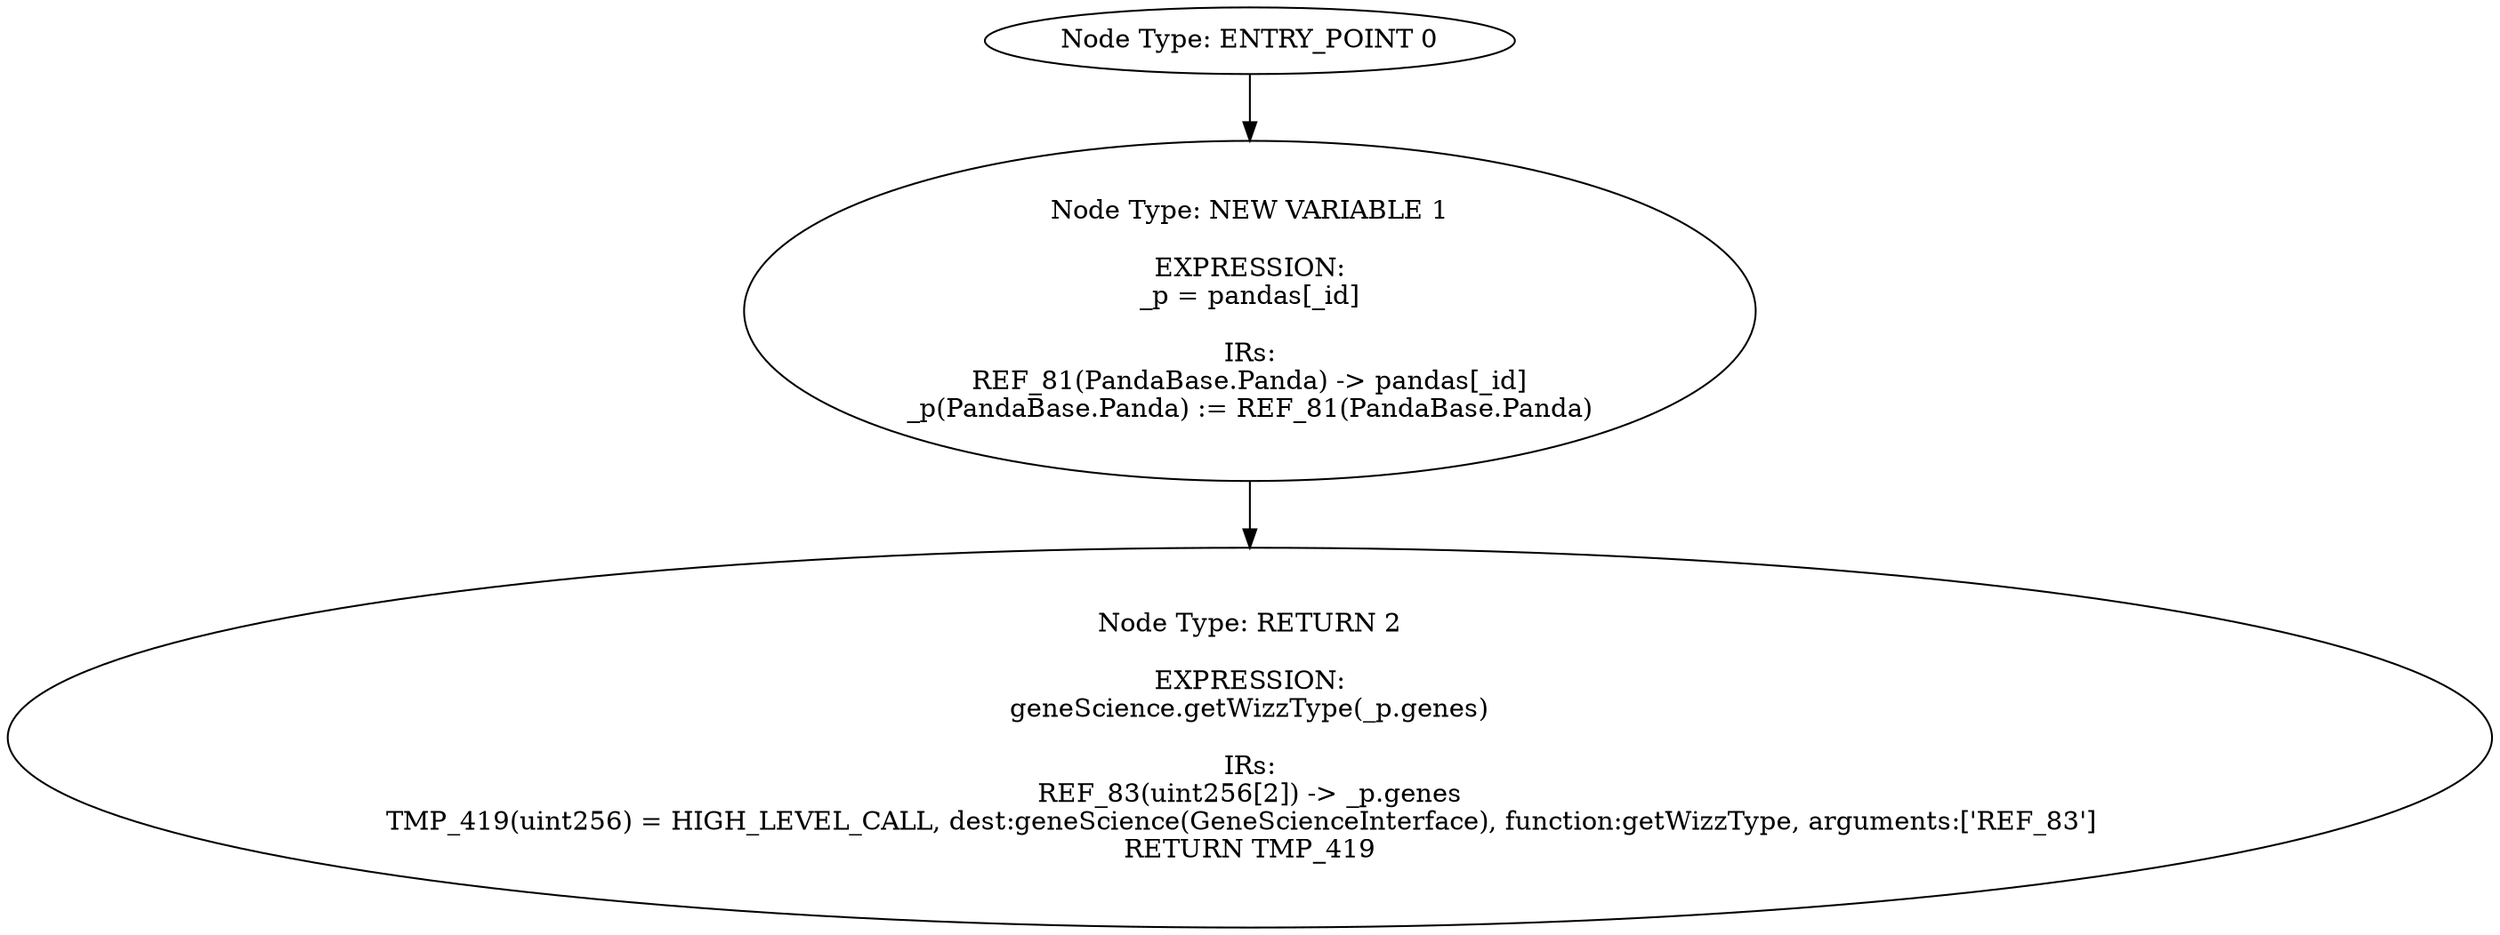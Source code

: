 digraph{
0[label="Node Type: ENTRY_POINT 0
"];
0->1;
1[label="Node Type: NEW VARIABLE 1

EXPRESSION:
_p = pandas[_id]

IRs:
REF_81(PandaBase.Panda) -> pandas[_id]
_p(PandaBase.Panda) := REF_81(PandaBase.Panda)"];
1->2;
2[label="Node Type: RETURN 2

EXPRESSION:
geneScience.getWizzType(_p.genes)

IRs:
REF_83(uint256[2]) -> _p.genes
TMP_419(uint256) = HIGH_LEVEL_CALL, dest:geneScience(GeneScienceInterface), function:getWizzType, arguments:['REF_83']  
RETURN TMP_419"];
}
